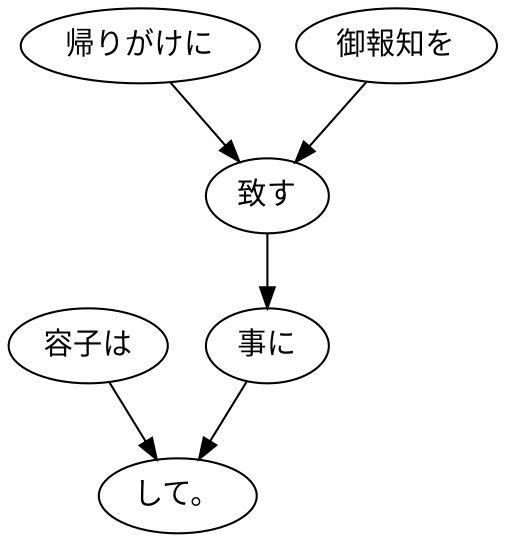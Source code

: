 digraph graph5274 {
	node0 [label="容子は"];
	node1 [label="帰りがけに"];
	node2 [label="御報知を"];
	node3 [label="致す"];
	node4 [label="事に"];
	node5 [label="して。"];
	node0 -> node5;
	node1 -> node3;
	node2 -> node3;
	node3 -> node4;
	node4 -> node5;
}
